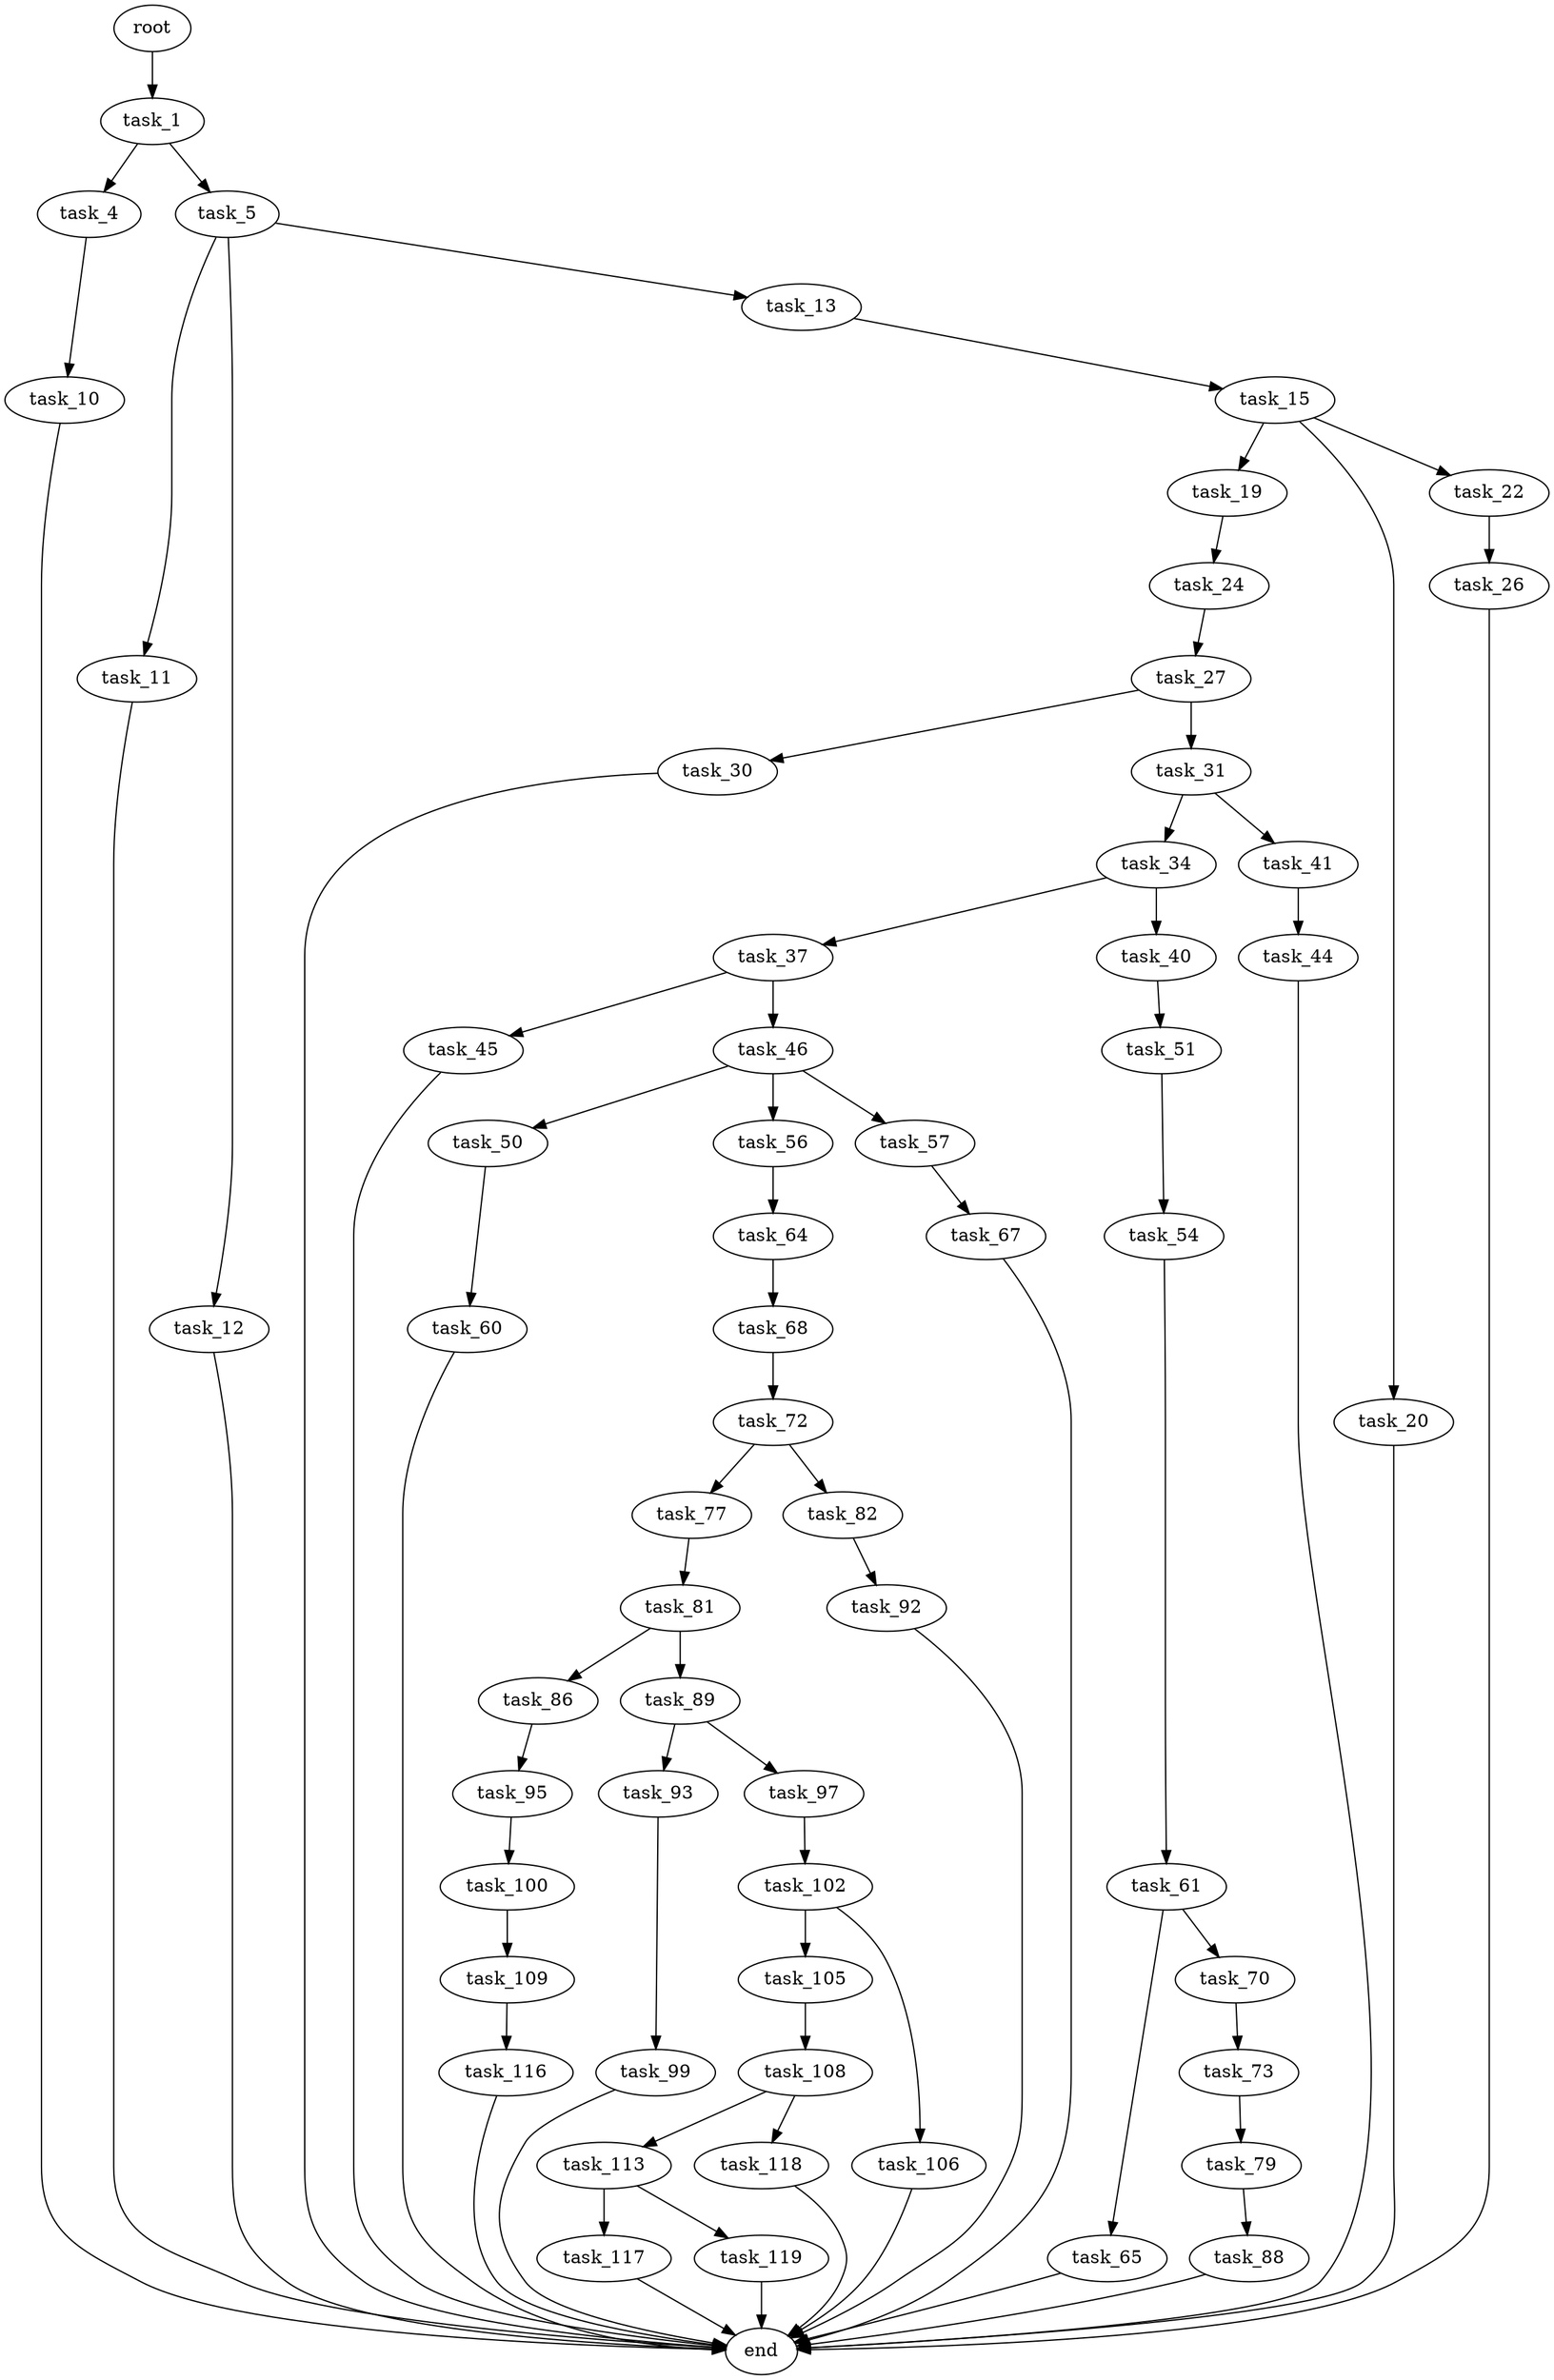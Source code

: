 digraph G {
  root [size="0.000000"];
  task_1 [size="231928233984.000000"];
  task_4 [size="814225460880.000000"];
  task_5 [size="8589934592.000000"];
  task_10 [size="68719476736.000000"];
  task_11 [size="4792791060.000000"];
  task_12 [size="549755813888.000000"];
  task_13 [size="21981393619.000000"];
  end [size="0.000000"];
  task_15 [size="461601749076.000000"];
  task_19 [size="70496292158.000000"];
  task_20 [size="21439972493.000000"];
  task_22 [size="909373096428.000000"];
  task_24 [size="691025074.000000"];
  task_26 [size="1803175533.000000"];
  task_27 [size="68719476736.000000"];
  task_30 [size="6368977794.000000"];
  task_31 [size="48715393919.000000"];
  task_34 [size="94507440021.000000"];
  task_41 [size="5222378009.000000"];
  task_37 [size="8589934592.000000"];
  task_40 [size="175425135612.000000"];
  task_45 [size="20797219899.000000"];
  task_46 [size="286579959421.000000"];
  task_51 [size="1073741824000.000000"];
  task_44 [size="68719476736.000000"];
  task_50 [size="4023718755.000000"];
  task_56 [size="231928233984.000000"];
  task_57 [size="28991029248.000000"];
  task_60 [size="1073741824000.000000"];
  task_54 [size="134217728000.000000"];
  task_61 [size="549755813888.000000"];
  task_64 [size="24004757228.000000"];
  task_67 [size="22799151458.000000"];
  task_65 [size="3487122899.000000"];
  task_70 [size="19032617114.000000"];
  task_68 [size="27275054286.000000"];
  task_72 [size="12171025820.000000"];
  task_73 [size="649822470.000000"];
  task_77 [size="319639272534.000000"];
  task_82 [size="549755813888.000000"];
  task_79 [size="68719476736.000000"];
  task_81 [size="80578630264.000000"];
  task_88 [size="25380799309.000000"];
  task_86 [size="16276920286.000000"];
  task_89 [size="578861014618.000000"];
  task_92 [size="99162847215.000000"];
  task_95 [size="1403057543654.000000"];
  task_93 [size="15753573196.000000"];
  task_97 [size="8589934592.000000"];
  task_99 [size="1112101307660.000000"];
  task_100 [size="134217728000.000000"];
  task_102 [size="1180050842645.000000"];
  task_109 [size="437827267495.000000"];
  task_105 [size="231928233984.000000"];
  task_106 [size="7258244575.000000"];
  task_108 [size="135398931804.000000"];
  task_113 [size="245485326085.000000"];
  task_118 [size="651466693119.000000"];
  task_116 [size="28991029248.000000"];
  task_117 [size="2827241789.000000"];
  task_119 [size="91139147088.000000"];

  root -> task_1 [size="1.000000"];
  task_1 -> task_4 [size="301989888.000000"];
  task_1 -> task_5 [size="301989888.000000"];
  task_4 -> task_10 [size="536870912.000000"];
  task_5 -> task_11 [size="33554432.000000"];
  task_5 -> task_12 [size="33554432.000000"];
  task_5 -> task_13 [size="33554432.000000"];
  task_10 -> end [size="1.000000"];
  task_11 -> end [size="1.000000"];
  task_12 -> end [size="1.000000"];
  task_13 -> task_15 [size="838860800.000000"];
  task_15 -> task_19 [size="536870912.000000"];
  task_15 -> task_20 [size="536870912.000000"];
  task_15 -> task_22 [size="536870912.000000"];
  task_19 -> task_24 [size="75497472.000000"];
  task_20 -> end [size="1.000000"];
  task_22 -> task_26 [size="679477248.000000"];
  task_24 -> task_27 [size="33554432.000000"];
  task_26 -> end [size="1.000000"];
  task_27 -> task_30 [size="134217728.000000"];
  task_27 -> task_31 [size="134217728.000000"];
  task_30 -> end [size="1.000000"];
  task_31 -> task_34 [size="838860800.000000"];
  task_31 -> task_41 [size="838860800.000000"];
  task_34 -> task_37 [size="75497472.000000"];
  task_34 -> task_40 [size="75497472.000000"];
  task_41 -> task_44 [size="301989888.000000"];
  task_37 -> task_45 [size="33554432.000000"];
  task_37 -> task_46 [size="33554432.000000"];
  task_40 -> task_51 [size="301989888.000000"];
  task_45 -> end [size="1.000000"];
  task_46 -> task_50 [size="209715200.000000"];
  task_46 -> task_56 [size="209715200.000000"];
  task_46 -> task_57 [size="209715200.000000"];
  task_51 -> task_54 [size="838860800.000000"];
  task_44 -> end [size="1.000000"];
  task_50 -> task_60 [size="209715200.000000"];
  task_56 -> task_64 [size="301989888.000000"];
  task_57 -> task_67 [size="75497472.000000"];
  task_60 -> end [size="1.000000"];
  task_54 -> task_61 [size="209715200.000000"];
  task_61 -> task_65 [size="536870912.000000"];
  task_61 -> task_70 [size="536870912.000000"];
  task_64 -> task_68 [size="536870912.000000"];
  task_67 -> end [size="1.000000"];
  task_65 -> end [size="1.000000"];
  task_70 -> task_73 [size="411041792.000000"];
  task_68 -> task_72 [size="536870912.000000"];
  task_72 -> task_77 [size="301989888.000000"];
  task_72 -> task_82 [size="301989888.000000"];
  task_73 -> task_79 [size="75497472.000000"];
  task_77 -> task_81 [size="209715200.000000"];
  task_82 -> task_92 [size="536870912.000000"];
  task_79 -> task_88 [size="134217728.000000"];
  task_81 -> task_86 [size="75497472.000000"];
  task_81 -> task_89 [size="75497472.000000"];
  task_88 -> end [size="1.000000"];
  task_86 -> task_95 [size="536870912.000000"];
  task_89 -> task_93 [size="679477248.000000"];
  task_89 -> task_97 [size="679477248.000000"];
  task_92 -> end [size="1.000000"];
  task_95 -> task_100 [size="838860800.000000"];
  task_93 -> task_99 [size="536870912.000000"];
  task_97 -> task_102 [size="33554432.000000"];
  task_99 -> end [size="1.000000"];
  task_100 -> task_109 [size="209715200.000000"];
  task_102 -> task_105 [size="838860800.000000"];
  task_102 -> task_106 [size="838860800.000000"];
  task_109 -> task_116 [size="679477248.000000"];
  task_105 -> task_108 [size="301989888.000000"];
  task_106 -> end [size="1.000000"];
  task_108 -> task_113 [size="134217728.000000"];
  task_108 -> task_118 [size="134217728.000000"];
  task_113 -> task_117 [size="209715200.000000"];
  task_113 -> task_119 [size="209715200.000000"];
  task_118 -> end [size="1.000000"];
  task_116 -> end [size="1.000000"];
  task_117 -> end [size="1.000000"];
  task_119 -> end [size="1.000000"];
}
